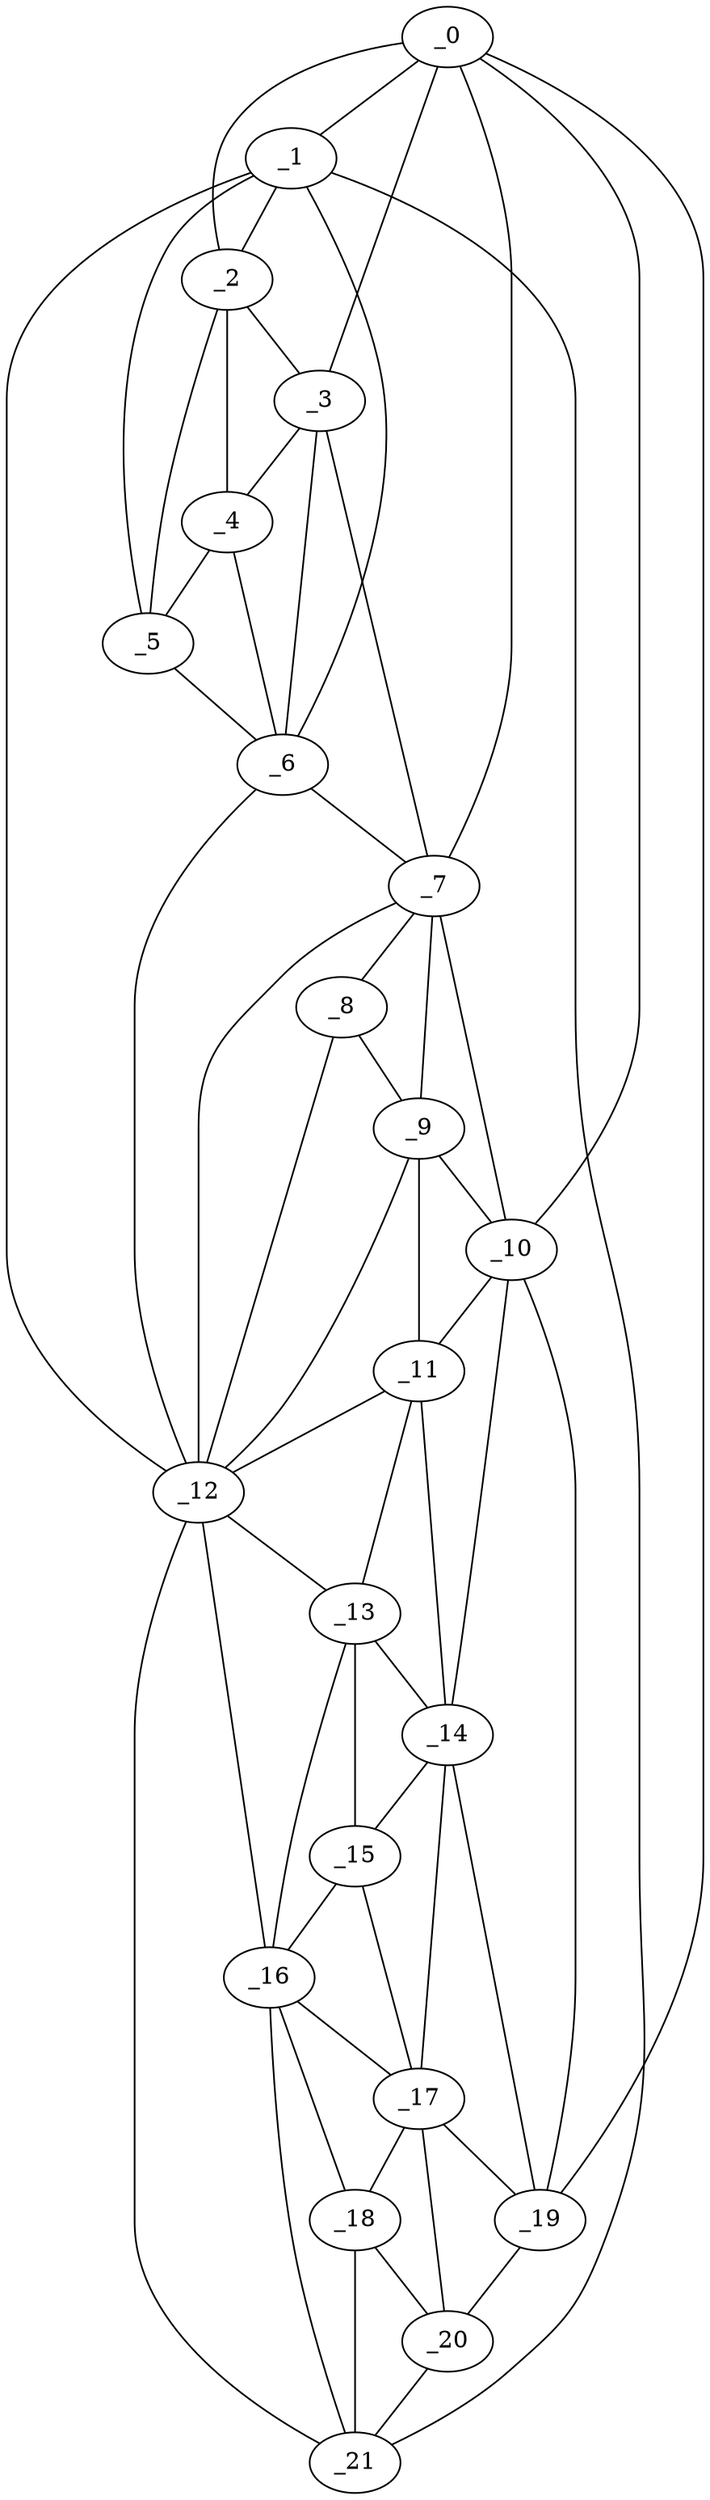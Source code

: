 graph "obj98__165.gxl" {
	_0	 [x=6,
		y=56];
	_1	 [x=12,
		y=81];
	_0 -- _1	 [valence=1];
	_2	 [x=13,
		y=67];
	_0 -- _2	 [valence=1];
	_3	 [x=15,
		y=56];
	_0 -- _3	 [valence=2];
	_7	 [x=51,
		y=54];
	_0 -- _7	 [valence=1];
	_10	 [x=74,
		y=52];
	_0 -- _10	 [valence=1];
	_19	 [x=117,
		y=47];
	_0 -- _19	 [valence=1];
	_1 -- _2	 [valence=1];
	_5	 [x=32,
		y=56];
	_1 -- _5	 [valence=2];
	_6	 [x=41,
		y=55];
	_1 -- _6	 [valence=2];
	_12	 [x=83,
		y=75];
	_1 -- _12	 [valence=1];
	_21	 [x=125,
		y=72];
	_1 -- _21	 [valence=1];
	_2 -- _3	 [valence=2];
	_4	 [x=25,
		y=56];
	_2 -- _4	 [valence=1];
	_2 -- _5	 [valence=2];
	_3 -- _4	 [valence=1];
	_3 -- _6	 [valence=2];
	_3 -- _7	 [valence=2];
	_4 -- _5	 [valence=2];
	_4 -- _6	 [valence=2];
	_5 -- _6	 [valence=2];
	_6 -- _7	 [valence=1];
	_6 -- _12	 [valence=1];
	_8	 [x=57,
		y=54];
	_7 -- _8	 [valence=2];
	_9	 [x=66,
		y=53];
	_7 -- _9	 [valence=1];
	_7 -- _10	 [valence=2];
	_7 -- _12	 [valence=2];
	_8 -- _9	 [valence=2];
	_8 -- _12	 [valence=1];
	_9 -- _10	 [valence=2];
	_11	 [x=83,
		y=62];
	_9 -- _11	 [valence=2];
	_9 -- _12	 [valence=2];
	_10 -- _11	 [valence=2];
	_14	 [x=96,
		y=51];
	_10 -- _14	 [valence=1];
	_10 -- _19	 [valence=2];
	_11 -- _12	 [valence=2];
	_13	 [x=88,
		y=62];
	_11 -- _13	 [valence=1];
	_11 -- _14	 [valence=2];
	_12 -- _13	 [valence=2];
	_16	 [x=97,
		y=73];
	_12 -- _16	 [valence=2];
	_12 -- _21	 [valence=2];
	_13 -- _14	 [valence=1];
	_15	 [x=96,
		y=61];
	_13 -- _15	 [valence=2];
	_13 -- _16	 [valence=1];
	_14 -- _15	 [valence=2];
	_17	 [x=106,
		y=60];
	_14 -- _17	 [valence=1];
	_14 -- _19	 [valence=1];
	_15 -- _16	 [valence=2];
	_15 -- _17	 [valence=2];
	_16 -- _17	 [valence=1];
	_18	 [x=109,
		y=72];
	_16 -- _18	 [valence=1];
	_16 -- _21	 [valence=1];
	_17 -- _18	 [valence=2];
	_17 -- _19	 [valence=1];
	_20	 [x=125,
		y=57];
	_17 -- _20	 [valence=1];
	_18 -- _20	 [valence=2];
	_18 -- _21	 [valence=1];
	_19 -- _20	 [valence=1];
	_20 -- _21	 [valence=1];
}
